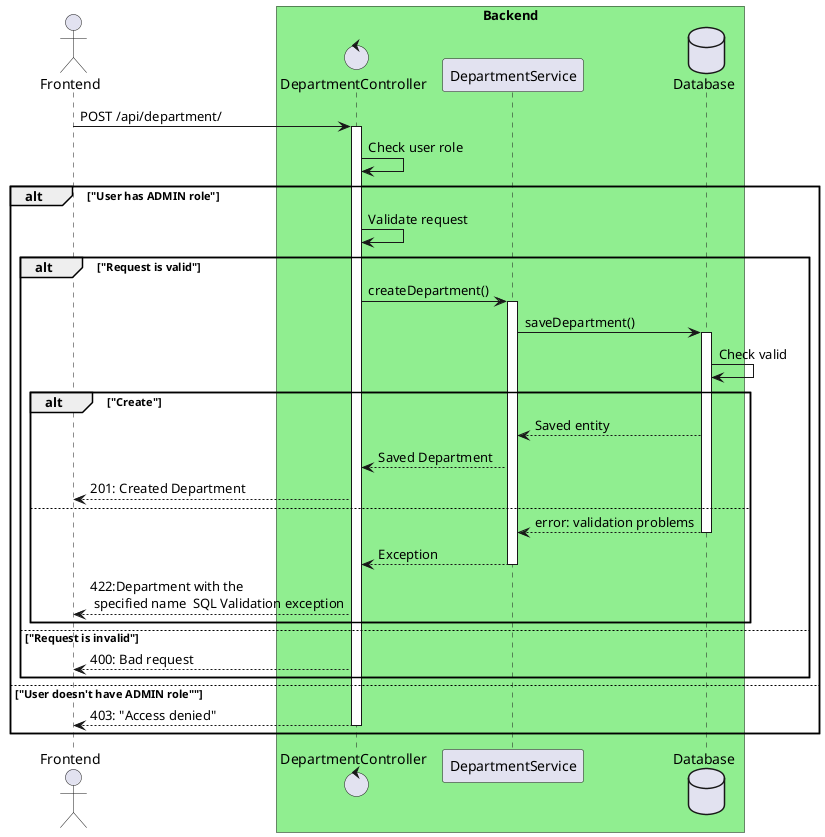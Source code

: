 @startuml

actor "Frontend" as front

box "Backend" #Lightgreen
control "DepartmentController" as controller
participant "DepartmentService" as service
database "Database" as db
end box

'autonumber

front -> controller++: POST /api/department/
controller -> controller: Check user role
alt "User has ADMIN role"
    controller -> controller: Validate request
    alt "Request is valid"
        controller -> service++: createDepartment()
        service -> db++: saveDepartment()
        db -> db: Check valid
        alt "Create"
            db --> service: Saved entity
            service --> controller: Saved Department
            controller --> front: 201: Created Department
        else
            db --> service--: error: validation problems
            service --> controller--: Exception
            controller --> front: 422:Department with the \n specified name  SQL Validation exception
        end
    else "Request is invalid"
        controller --> front: 400: Bad request
    end
else "User doesn't have ADMIN role""
    controller --> front--: 403: "Access denied"
end

@enduml
